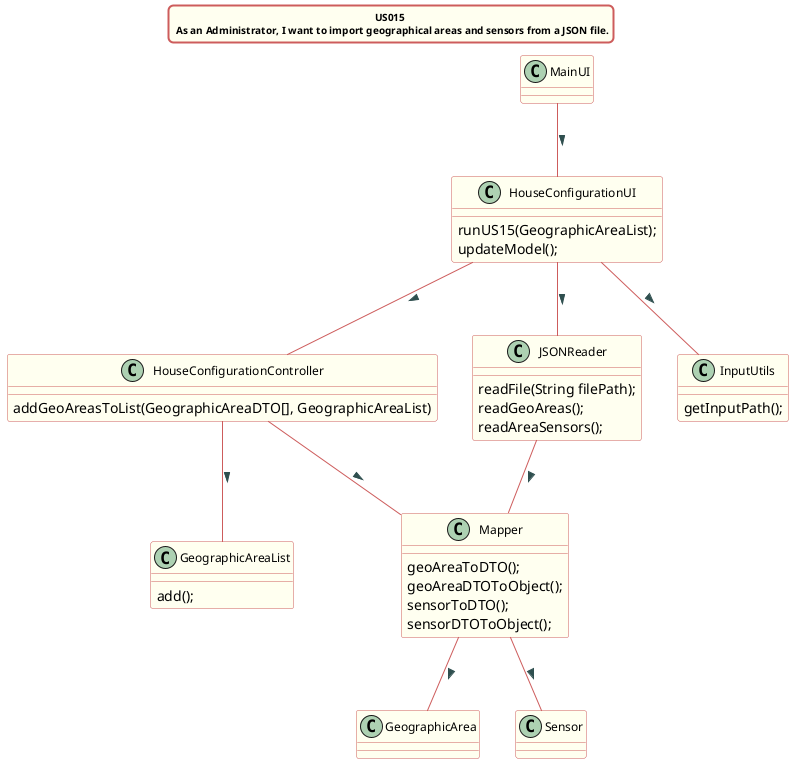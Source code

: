 @startuml

title US015 \n As an Administrator, I want to import geographical areas and sensors from a JSON file.
skinparam titleBorderRoundCorner 10
skinparam titleBorderThickness 2
skinparam titleBorderColor indianred
skinparam titleBackgroundColor ivory
skinparam FontName verdana
skinparam titleFontSize 10


skinparam class {
  BorderColor indianred
  BackgroundColor indianred
  BackgroundColor ivory
   roundcorner 10
   ArrowFontName Verdana
   ArrowColor indianred
   ArrowFontColor darkslategrey
   FontSize 12
}

class HouseConfigurationController
class HouseConfigurationUI
class JSONReader
class Mapper
class GeographicAreaList
class GeographicArea
class Sensor
class InputUtils

MainUI -- HouseConfigurationUI : >
HouseConfigurationUI -- JSONReader : >
HouseConfigurationUI -- InputUtils : >
JSONReader -- Mapper : >
HouseConfigurationUI -- HouseConfigurationController : >
HouseConfigurationController -- Mapper : >
Mapper -- GeographicArea : >
Mapper -- Sensor : >
HouseConfigurationController -- GeographicAreaList : >

class HouseConfigurationUI {
runUS15(GeographicAreaList);
updateModel();
}

class JSONReader {
readFile(String filePath);
readGeoAreas();
readAreaSensors();
}

class HouseConfigurationController {
addGeoAreasToList(GeographicAreaDTO[], GeographicAreaList)
}

class Mapper {
geoAreaToDTO();
geoAreaDTOToObject();
sensorToDTO();
sensorDTOToObject();
}

class GeographicAreaList{
add();
}

class InputUtils{
getInputPath();
}



@enduml